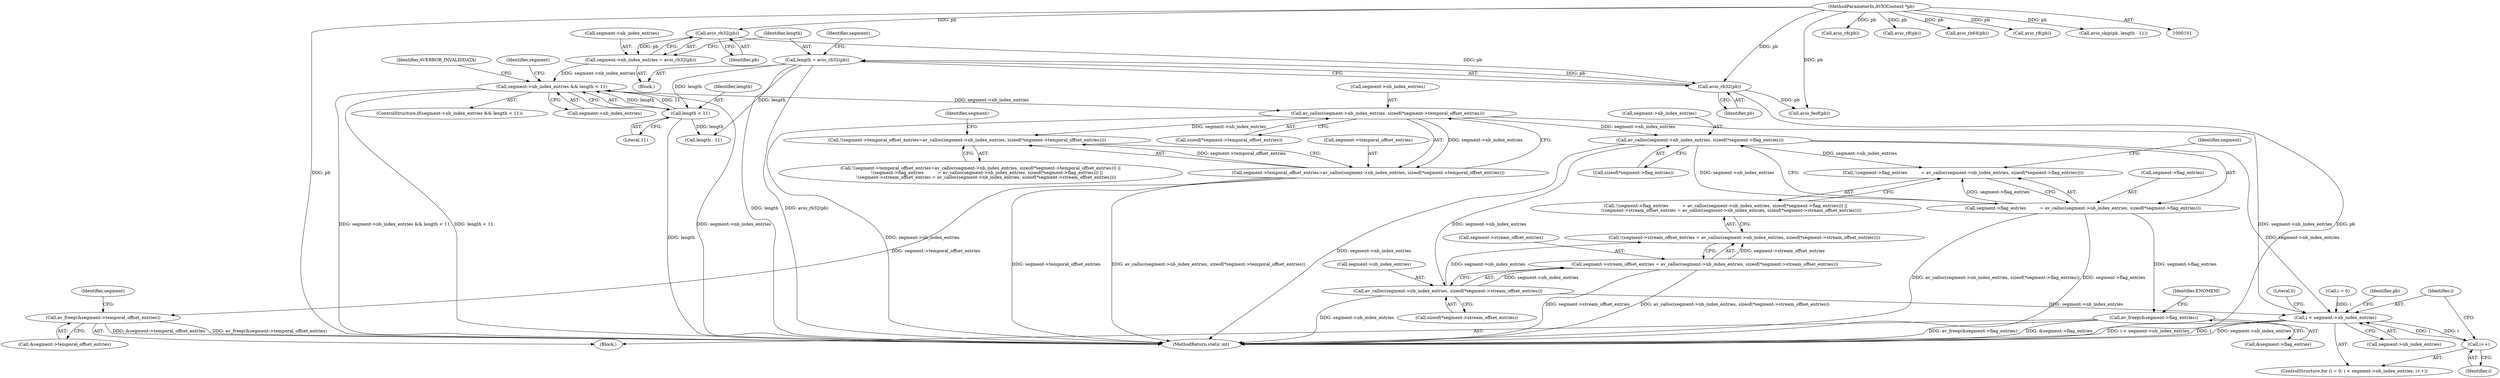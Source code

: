digraph "0_FFmpeg_900f39692ca0337a98a7cf047e4e2611071810c2@API" {
"1000134" [label="(Call,av_calloc(segment->nb_index_entries, sizeof(*segment->temporal_offset_entries)))"];
"1000118" [label="(Call,segment->nb_index_entries && length < 11)"];
"1000107" [label="(Call,segment->nb_index_entries = avio_rb32(pb))"];
"1000111" [label="(Call,avio_rb32(pb))"];
"1000102" [label="(MethodParameterIn,AVIOContext *pb)"];
"1000122" [label="(Call,length < 11)"];
"1000113" [label="(Call,length = avio_rb32(pb))"];
"1000115" [label="(Call,avio_rb32(pb))"];
"1000129" [label="(Call,!(segment->temporal_offset_entries=av_calloc(segment->nb_index_entries, sizeof(*segment->temporal_offset_entries))))"];
"1000130" [label="(Call,segment->temporal_offset_entries=av_calloc(segment->nb_index_entries, sizeof(*segment->temporal_offset_entries)))"];
"1000173" [label="(Call,av_freep(&segment->temporal_offset_entries))"];
"1000149" [label="(Call,av_calloc(segment->nb_index_entries, sizeof(*segment->flag_entries)))"];
"1000144" [label="(Call,!(segment->flag_entries          = av_calloc(segment->nb_index_entries, sizeof(*segment->flag_entries))))"];
"1000145" [label="(Call,segment->flag_entries          = av_calloc(segment->nb_index_entries, sizeof(*segment->flag_entries)))"];
"1000178" [label="(Call,av_freep(&segment->flag_entries))"];
"1000163" [label="(Call,av_calloc(segment->nb_index_entries, sizeof(*segment->stream_offset_entries)))"];
"1000158" [label="(Call,!(segment->stream_offset_entries = av_calloc(segment->nb_index_entries, sizeof(*segment->stream_offset_entries))))"];
"1000159" [label="(Call,segment->stream_offset_entries = av_calloc(segment->nb_index_entries, sizeof(*segment->stream_offset_entries)))"];
"1000190" [label="(Call,i < segment->nb_index_entries)"];
"1000195" [label="(Call,i++)"];
"1000108" [label="(Call,segment->nb_index_entries)"];
"1000116" [label="(Identifier,pb)"];
"1000130" [label="(Call,segment->temporal_offset_entries=av_calloc(segment->nb_index_entries, sizeof(*segment->temporal_offset_entries)))"];
"1000111" [label="(Call,avio_rb32(pb))"];
"1000117" [label="(ControlStructure,if(segment->nb_index_entries && length < 11))"];
"1000138" [label="(Call,sizeof(*segment->temporal_offset_entries))"];
"1000102" [label="(MethodParameterIn,AVIOContext *pb)"];
"1000219" [label="(Call,avio_r8(pb))"];
"1000199" [label="(Call,avio_feof(pb))"];
"1000145" [label="(Call,segment->flag_entries          = av_calloc(segment->nb_index_entries, sizeof(*segment->flag_entries)))"];
"1000163" [label="(Call,av_calloc(segment->nb_index_entries, sizeof(*segment->stream_offset_entries)))"];
"1000179" [label="(Call,&segment->flag_entries)"];
"1000235" [label="(Literal,0)"];
"1000114" [label="(Identifier,length)"];
"1000167" [label="(Call,sizeof(*segment->stream_offset_entries))"];
"1000120" [label="(Identifier,segment)"];
"1000115" [label="(Call,avio_rb32(pb))"];
"1000144" [label="(Call,!(segment->flag_entries          = av_calloc(segment->nb_index_entries, sizeof(*segment->flag_entries))))"];
"1000196" [label="(Identifier,i)"];
"1000119" [label="(Call,segment->nb_index_entries)"];
"1000174" [label="(Call,&segment->temporal_offset_entries)"];
"1000236" [label="(MethodReturn,static int)"];
"1000124" [label="(Literal,11)"];
"1000118" [label="(Call,segment->nb_index_entries && length < 11)"];
"1000113" [label="(Call,length = avio_rb32(pb))"];
"1000178" [label="(Call,av_freep(&segment->flag_entries))"];
"1000135" [label="(Call,segment->nb_index_entries)"];
"1000173" [label="(Call,av_freep(&segment->temporal_offset_entries))"];
"1000129" [label="(Call,!(segment->temporal_offset_entries=av_calloc(segment->nb_index_entries, sizeof(*segment->temporal_offset_entries))))"];
"1000190" [label="(Call,i < segment->nb_index_entries)"];
"1000123" [label="(Identifier,length)"];
"1000191" [label="(Identifier,i)"];
"1000186" [label="(ControlStructure,for (i = 0; i < segment->nb_index_entries; i++))"];
"1000147" [label="(Identifier,segment)"];
"1000187" [label="(Call,i = 0)"];
"1000131" [label="(Call,segment->temporal_offset_entries)"];
"1000150" [label="(Call,segment->nb_index_entries)"];
"1000211" [label="(Call,avio_r8(pb))"];
"1000112" [label="(Identifier,pb)"];
"1000227" [label="(Call,avio_rb64(pb))"];
"1000200" [label="(Identifier,pb)"];
"1000159" [label="(Call,segment->stream_offset_entries = av_calloc(segment->nb_index_entries, sizeof(*segment->stream_offset_entries)))"];
"1000128" [label="(Call,!(segment->temporal_offset_entries=av_calloc(segment->nb_index_entries, sizeof(*segment->temporal_offset_entries))) ||\n         !(segment->flag_entries          = av_calloc(segment->nb_index_entries, sizeof(*segment->flag_entries))) ||\n        !(segment->stream_offset_entries = av_calloc(segment->nb_index_entries, sizeof(*segment->stream_offset_entries))))"];
"1000149" [label="(Call,av_calloc(segment->nb_index_entries, sizeof(*segment->flag_entries)))"];
"1000231" [label="(Call,length - 11)"];
"1000172" [label="(Block,)"];
"1000161" [label="(Identifier,segment)"];
"1000192" [label="(Call,segment->nb_index_entries)"];
"1000158" [label="(Call,!(segment->stream_offset_entries = av_calloc(segment->nb_index_entries, sizeof(*segment->stream_offset_entries))))"];
"1000195" [label="(Call,i++)"];
"1000107" [label="(Call,segment->nb_index_entries = avio_rb32(pb))"];
"1000185" [label="(Identifier,ENOMEM)"];
"1000181" [label="(Identifier,segment)"];
"1000134" [label="(Call,av_calloc(segment->nb_index_entries, sizeof(*segment->temporal_offset_entries)))"];
"1000209" [label="(Call,avio_r8(pb))"];
"1000122" [label="(Call,length < 11)"];
"1000164" [label="(Call,segment->nb_index_entries)"];
"1000143" [label="(Call,!(segment->flag_entries          = av_calloc(segment->nb_index_entries, sizeof(*segment->flag_entries))) ||\n        !(segment->stream_offset_entries = av_calloc(segment->nb_index_entries, sizeof(*segment->stream_offset_entries))))"];
"1000160" [label="(Call,segment->stream_offset_entries)"];
"1000126" [label="(Identifier,AVERROR_INVALIDDATA)"];
"1000104" [label="(Block,)"];
"1000132" [label="(Identifier,segment)"];
"1000146" [label="(Call,segment->flag_entries)"];
"1000229" [label="(Call,avio_skip(pb, length - 11))"];
"1000153" [label="(Call,sizeof(*segment->flag_entries))"];
"1000134" -> "1000130"  [label="AST: "];
"1000134" -> "1000138"  [label="CFG: "];
"1000135" -> "1000134"  [label="AST: "];
"1000138" -> "1000134"  [label="AST: "];
"1000130" -> "1000134"  [label="CFG: "];
"1000134" -> "1000236"  [label="DDG: segment->nb_index_entries"];
"1000134" -> "1000129"  [label="DDG: segment->nb_index_entries"];
"1000134" -> "1000130"  [label="DDG: segment->nb_index_entries"];
"1000118" -> "1000134"  [label="DDG: segment->nb_index_entries"];
"1000134" -> "1000149"  [label="DDG: segment->nb_index_entries"];
"1000134" -> "1000190"  [label="DDG: segment->nb_index_entries"];
"1000118" -> "1000117"  [label="AST: "];
"1000118" -> "1000119"  [label="CFG: "];
"1000118" -> "1000122"  [label="CFG: "];
"1000119" -> "1000118"  [label="AST: "];
"1000122" -> "1000118"  [label="AST: "];
"1000126" -> "1000118"  [label="CFG: "];
"1000132" -> "1000118"  [label="CFG: "];
"1000118" -> "1000236"  [label="DDG: segment->nb_index_entries"];
"1000118" -> "1000236"  [label="DDG: segment->nb_index_entries && length < 11"];
"1000118" -> "1000236"  [label="DDG: length < 11"];
"1000107" -> "1000118"  [label="DDG: segment->nb_index_entries"];
"1000122" -> "1000118"  [label="DDG: length"];
"1000122" -> "1000118"  [label="DDG: 11"];
"1000107" -> "1000104"  [label="AST: "];
"1000107" -> "1000111"  [label="CFG: "];
"1000108" -> "1000107"  [label="AST: "];
"1000111" -> "1000107"  [label="AST: "];
"1000114" -> "1000107"  [label="CFG: "];
"1000111" -> "1000107"  [label="DDG: pb"];
"1000111" -> "1000112"  [label="CFG: "];
"1000112" -> "1000111"  [label="AST: "];
"1000102" -> "1000111"  [label="DDG: pb"];
"1000111" -> "1000115"  [label="DDG: pb"];
"1000102" -> "1000101"  [label="AST: "];
"1000102" -> "1000236"  [label="DDG: pb"];
"1000102" -> "1000115"  [label="DDG: pb"];
"1000102" -> "1000199"  [label="DDG: pb"];
"1000102" -> "1000209"  [label="DDG: pb"];
"1000102" -> "1000211"  [label="DDG: pb"];
"1000102" -> "1000219"  [label="DDG: pb"];
"1000102" -> "1000227"  [label="DDG: pb"];
"1000102" -> "1000229"  [label="DDG: pb"];
"1000122" -> "1000124"  [label="CFG: "];
"1000123" -> "1000122"  [label="AST: "];
"1000124" -> "1000122"  [label="AST: "];
"1000122" -> "1000236"  [label="DDG: length"];
"1000113" -> "1000122"  [label="DDG: length"];
"1000122" -> "1000231"  [label="DDG: length"];
"1000113" -> "1000104"  [label="AST: "];
"1000113" -> "1000115"  [label="CFG: "];
"1000114" -> "1000113"  [label="AST: "];
"1000115" -> "1000113"  [label="AST: "];
"1000120" -> "1000113"  [label="CFG: "];
"1000113" -> "1000236"  [label="DDG: length"];
"1000113" -> "1000236"  [label="DDG: avio_rb32(pb)"];
"1000115" -> "1000113"  [label="DDG: pb"];
"1000113" -> "1000231"  [label="DDG: length"];
"1000115" -> "1000116"  [label="CFG: "];
"1000116" -> "1000115"  [label="AST: "];
"1000115" -> "1000236"  [label="DDG: pb"];
"1000115" -> "1000199"  [label="DDG: pb"];
"1000129" -> "1000128"  [label="AST: "];
"1000129" -> "1000130"  [label="CFG: "];
"1000130" -> "1000129"  [label="AST: "];
"1000147" -> "1000129"  [label="CFG: "];
"1000128" -> "1000129"  [label="CFG: "];
"1000130" -> "1000129"  [label="DDG: segment->temporal_offset_entries"];
"1000131" -> "1000130"  [label="AST: "];
"1000130" -> "1000236"  [label="DDG: av_calloc(segment->nb_index_entries, sizeof(*segment->temporal_offset_entries))"];
"1000130" -> "1000236"  [label="DDG: segment->temporal_offset_entries"];
"1000130" -> "1000173"  [label="DDG: segment->temporal_offset_entries"];
"1000173" -> "1000172"  [label="AST: "];
"1000173" -> "1000174"  [label="CFG: "];
"1000174" -> "1000173"  [label="AST: "];
"1000181" -> "1000173"  [label="CFG: "];
"1000173" -> "1000236"  [label="DDG: &segment->temporal_offset_entries"];
"1000173" -> "1000236"  [label="DDG: av_freep(&segment->temporal_offset_entries)"];
"1000149" -> "1000145"  [label="AST: "];
"1000149" -> "1000153"  [label="CFG: "];
"1000150" -> "1000149"  [label="AST: "];
"1000153" -> "1000149"  [label="AST: "];
"1000145" -> "1000149"  [label="CFG: "];
"1000149" -> "1000236"  [label="DDG: segment->nb_index_entries"];
"1000149" -> "1000144"  [label="DDG: segment->nb_index_entries"];
"1000149" -> "1000145"  [label="DDG: segment->nb_index_entries"];
"1000149" -> "1000163"  [label="DDG: segment->nb_index_entries"];
"1000149" -> "1000190"  [label="DDG: segment->nb_index_entries"];
"1000144" -> "1000143"  [label="AST: "];
"1000144" -> "1000145"  [label="CFG: "];
"1000145" -> "1000144"  [label="AST: "];
"1000161" -> "1000144"  [label="CFG: "];
"1000143" -> "1000144"  [label="CFG: "];
"1000145" -> "1000144"  [label="DDG: segment->flag_entries"];
"1000146" -> "1000145"  [label="AST: "];
"1000145" -> "1000236"  [label="DDG: av_calloc(segment->nb_index_entries, sizeof(*segment->flag_entries))"];
"1000145" -> "1000236"  [label="DDG: segment->flag_entries"];
"1000145" -> "1000178"  [label="DDG: segment->flag_entries"];
"1000178" -> "1000172"  [label="AST: "];
"1000178" -> "1000179"  [label="CFG: "];
"1000179" -> "1000178"  [label="AST: "];
"1000185" -> "1000178"  [label="CFG: "];
"1000178" -> "1000236"  [label="DDG: &segment->flag_entries"];
"1000178" -> "1000236"  [label="DDG: av_freep(&segment->flag_entries)"];
"1000163" -> "1000159"  [label="AST: "];
"1000163" -> "1000167"  [label="CFG: "];
"1000164" -> "1000163"  [label="AST: "];
"1000167" -> "1000163"  [label="AST: "];
"1000159" -> "1000163"  [label="CFG: "];
"1000163" -> "1000236"  [label="DDG: segment->nb_index_entries"];
"1000163" -> "1000158"  [label="DDG: segment->nb_index_entries"];
"1000163" -> "1000159"  [label="DDG: segment->nb_index_entries"];
"1000163" -> "1000190"  [label="DDG: segment->nb_index_entries"];
"1000158" -> "1000143"  [label="AST: "];
"1000158" -> "1000159"  [label="CFG: "];
"1000159" -> "1000158"  [label="AST: "];
"1000143" -> "1000158"  [label="CFG: "];
"1000159" -> "1000158"  [label="DDG: segment->stream_offset_entries"];
"1000160" -> "1000159"  [label="AST: "];
"1000159" -> "1000236"  [label="DDG: segment->stream_offset_entries"];
"1000159" -> "1000236"  [label="DDG: av_calloc(segment->nb_index_entries, sizeof(*segment->stream_offset_entries))"];
"1000190" -> "1000186"  [label="AST: "];
"1000190" -> "1000192"  [label="CFG: "];
"1000191" -> "1000190"  [label="AST: "];
"1000192" -> "1000190"  [label="AST: "];
"1000200" -> "1000190"  [label="CFG: "];
"1000235" -> "1000190"  [label="CFG: "];
"1000190" -> "1000236"  [label="DDG: i < segment->nb_index_entries"];
"1000190" -> "1000236"  [label="DDG: i"];
"1000190" -> "1000236"  [label="DDG: segment->nb_index_entries"];
"1000187" -> "1000190"  [label="DDG: i"];
"1000195" -> "1000190"  [label="DDG: i"];
"1000190" -> "1000195"  [label="DDG: i"];
"1000195" -> "1000186"  [label="AST: "];
"1000195" -> "1000196"  [label="CFG: "];
"1000196" -> "1000195"  [label="AST: "];
"1000191" -> "1000195"  [label="CFG: "];
}
